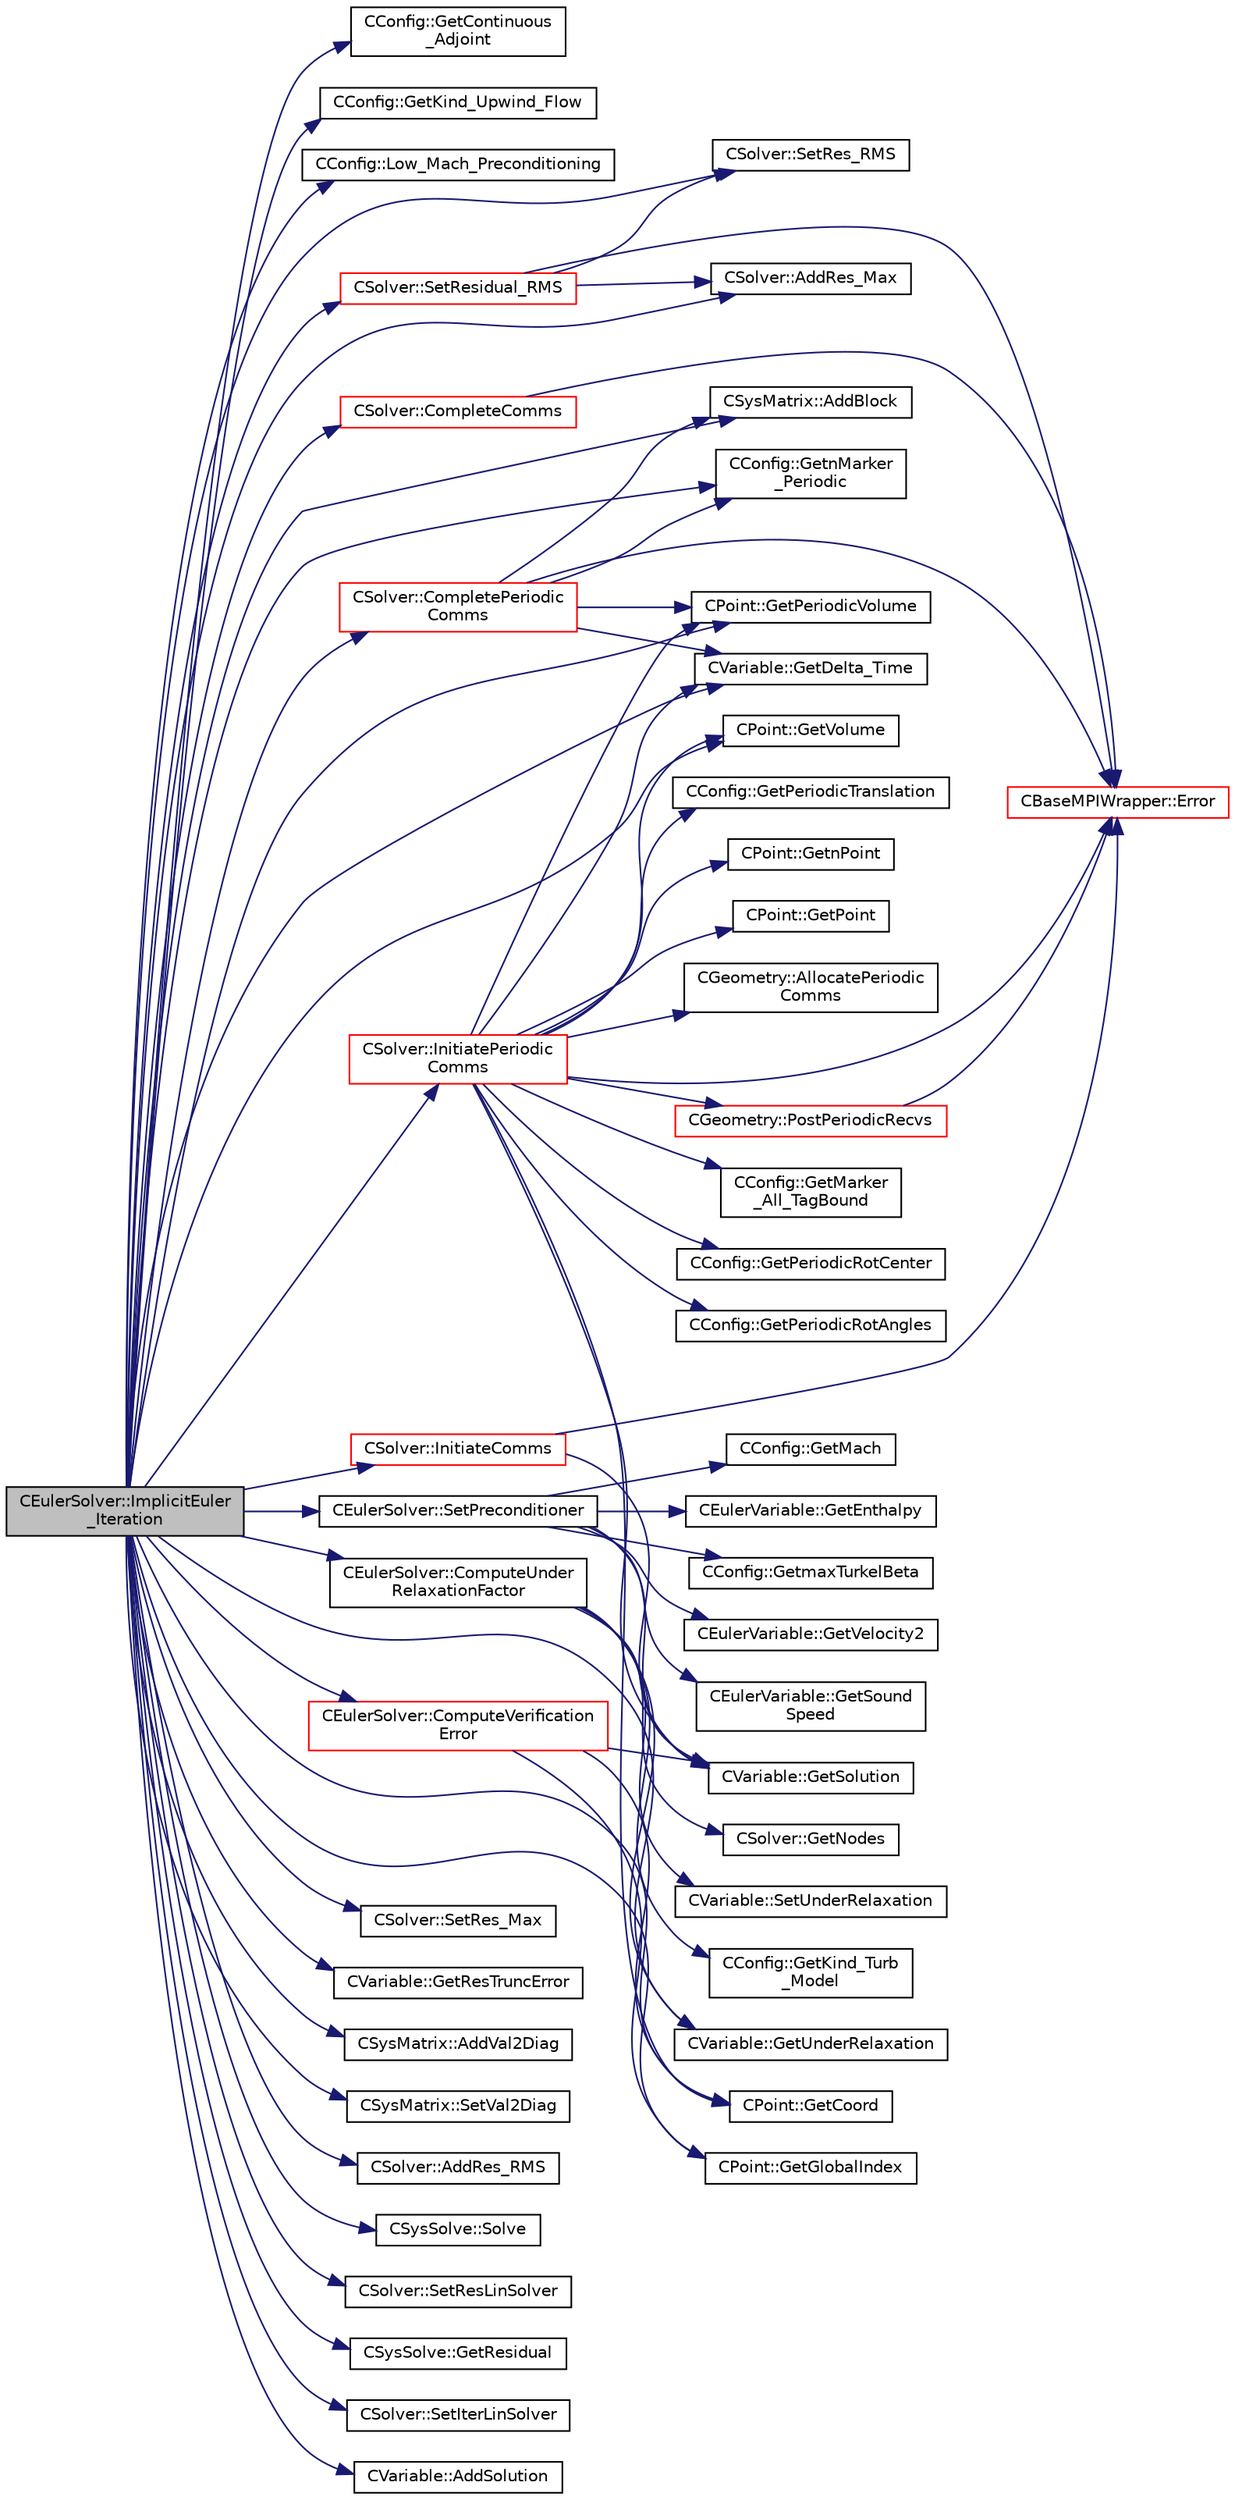 digraph "CEulerSolver::ImplicitEuler_Iteration"
{
  edge [fontname="Helvetica",fontsize="10",labelfontname="Helvetica",labelfontsize="10"];
  node [fontname="Helvetica",fontsize="10",shape=record];
  rankdir="LR";
  Node2012 [label="CEulerSolver::ImplicitEuler\l_Iteration",height=0.2,width=0.4,color="black", fillcolor="grey75", style="filled", fontcolor="black"];
  Node2012 -> Node2013 [color="midnightblue",fontsize="10",style="solid",fontname="Helvetica"];
  Node2013 [label="CConfig::GetContinuous\l_Adjoint",height=0.2,width=0.4,color="black", fillcolor="white", style="filled",URL="$class_c_config.html#a2917fd8eeb6a8bf275a3fc351aac2a5e",tooltip="Determines if problem is adjoint. "];
  Node2012 -> Node2014 [color="midnightblue",fontsize="10",style="solid",fontname="Helvetica"];
  Node2014 [label="CConfig::GetKind_Upwind_Flow",height=0.2,width=0.4,color="black", fillcolor="white", style="filled",URL="$class_c_config.html#a97f0506e4307fbc833adc0320a2a7df6",tooltip="Get the kind of upwind convective numerical scheme for the flow equations. "];
  Node2012 -> Node2015 [color="midnightblue",fontsize="10",style="solid",fontname="Helvetica"];
  Node2015 [label="CConfig::Low_Mach_Preconditioning",height=0.2,width=0.4,color="black", fillcolor="white", style="filled",URL="$class_c_config.html#a489d714796743ba3871cb863a11142ad",tooltip="Get information about the Low Mach Preconditioning. "];
  Node2012 -> Node2016 [color="midnightblue",fontsize="10",style="solid",fontname="Helvetica"];
  Node2016 [label="CSolver::SetRes_RMS",height=0.2,width=0.4,color="black", fillcolor="white", style="filled",URL="$class_c_solver.html#a6b74eb7a8bc01a4997c9844598f39d2f",tooltip="Set the maximal residual, this is useful for the convergence history. "];
  Node2012 -> Node2017 [color="midnightblue",fontsize="10",style="solid",fontname="Helvetica"];
  Node2017 [label="CSolver::SetRes_Max",height=0.2,width=0.4,color="black", fillcolor="white", style="filled",URL="$class_c_solver.html#adf14c8391575b286636b04e66f0b5ca7",tooltip="Set the maximal residual, this is useful for the convergence history. "];
  Node2012 -> Node2018 [color="midnightblue",fontsize="10",style="solid",fontname="Helvetica"];
  Node2018 [label="CVariable::GetResTruncError",height=0.2,width=0.4,color="black", fillcolor="white", style="filled",URL="$class_c_variable.html#a026747bfe251f06e2a37352eafbf71f4",tooltip="Get the truncation error. "];
  Node2012 -> Node2019 [color="midnightblue",fontsize="10",style="solid",fontname="Helvetica"];
  Node2019 [label="CPoint::GetVolume",height=0.2,width=0.4,color="black", fillcolor="white", style="filled",URL="$class_c_point.html#a3c526a15e767c7de9cf163800aa581e5",tooltip="Get area or volume of the control volume. "];
  Node2012 -> Node2020 [color="midnightblue",fontsize="10",style="solid",fontname="Helvetica"];
  Node2020 [label="CPoint::GetPeriodicVolume",height=0.2,width=0.4,color="black", fillcolor="white", style="filled",URL="$class_c_point.html#a2d3f78f1d6fc4783b1d8a0bd10100b38",tooltip="Get the missing component of area or volume for a control volume on a periodic marker. "];
  Node2012 -> Node2021 [color="midnightblue",fontsize="10",style="solid",fontname="Helvetica"];
  Node2021 [label="CVariable::GetDelta_Time",height=0.2,width=0.4,color="black", fillcolor="white", style="filled",URL="$class_c_variable.html#aef3ea2cd0a87d55835bb2bd332678489",tooltip="Get the value of the time step. "];
  Node2012 -> Node2022 [color="midnightblue",fontsize="10",style="solid",fontname="Helvetica"];
  Node2022 [label="CEulerSolver::SetPreconditioner",height=0.2,width=0.4,color="black", fillcolor="white", style="filled",URL="$class_c_euler_solver.html#ae6c3f6be0cc886b75ad9a8bfc41b52ec",tooltip="Compute the preconditioner for convergence acceleration by Roe-Turkel method. "];
  Node2022 -> Node2023 [color="midnightblue",fontsize="10",style="solid",fontname="Helvetica"];
  Node2023 [label="CConfig::GetmaxTurkelBeta",height=0.2,width=0.4,color="black", fillcolor="white", style="filled",URL="$class_c_config.html#ace023b432f4b4d33108b2bdf792728f5",tooltip="Get the minimum value of Beta for Roe-Turkel preconditioner. "];
  Node2022 -> Node2024 [color="midnightblue",fontsize="10",style="solid",fontname="Helvetica"];
  Node2024 [label="CEulerVariable::GetVelocity2",height=0.2,width=0.4,color="black", fillcolor="white", style="filled",URL="$class_c_euler_variable.html#a6ae41547bbd24f1c5106eb826477845b",tooltip="Get the norm 2 of the velocity. "];
  Node2022 -> Node2025 [color="midnightblue",fontsize="10",style="solid",fontname="Helvetica"];
  Node2025 [label="CEulerVariable::GetSound\lSpeed",height=0.2,width=0.4,color="black", fillcolor="white", style="filled",URL="$class_c_euler_variable.html#ab2b300dcf4067e7b996d7c9aaa02939f",tooltip="Get the speed of the sound. "];
  Node2022 -> Node2026 [color="midnightblue",fontsize="10",style="solid",fontname="Helvetica"];
  Node2026 [label="CConfig::GetMach",height=0.2,width=0.4,color="black", fillcolor="white", style="filled",URL="$class_c_config.html#a624138f0bb5ee7494459b8e25c5d6287",tooltip="Get the value of the Mach number (velocity divided by speed of sound). "];
  Node2022 -> Node2027 [color="midnightblue",fontsize="10",style="solid",fontname="Helvetica"];
  Node2027 [label="CVariable::GetSolution",height=0.2,width=0.4,color="black", fillcolor="white", style="filled",URL="$class_c_variable.html#a261483e39c23c1de7cb9aea7e917c121",tooltip="Get the solution. "];
  Node2022 -> Node2028 [color="midnightblue",fontsize="10",style="solid",fontname="Helvetica"];
  Node2028 [label="CEulerVariable::GetEnthalpy",height=0.2,width=0.4,color="black", fillcolor="white", style="filled",URL="$class_c_euler_variable.html#acaf8904fb43c0f0c8600c0da5b5397af",tooltip="Get the enthalpy of the flow. "];
  Node2012 -> Node2029 [color="midnightblue",fontsize="10",style="solid",fontname="Helvetica"];
  Node2029 [label="CSysMatrix::AddBlock",height=0.2,width=0.4,color="black", fillcolor="white", style="filled",URL="$class_c_sys_matrix.html#a85def3109e5aa5307268ca830a8f6522",tooltip="Adds the specified block to the sparse matrix. "];
  Node2012 -> Node2030 [color="midnightblue",fontsize="10",style="solid",fontname="Helvetica"];
  Node2030 [label="CSysMatrix::AddVal2Diag",height=0.2,width=0.4,color="black", fillcolor="white", style="filled",URL="$class_c_sys_matrix.html#ad230c61b0790b0bf25bba46a6711fc39",tooltip="Adds the specified value to the diagonal of the (i, i) subblock of the matrix-by-blocks structure..."];
  Node2012 -> Node2031 [color="midnightblue",fontsize="10",style="solid",fontname="Helvetica"];
  Node2031 [label="CSysMatrix::SetVal2Diag",height=0.2,width=0.4,color="black", fillcolor="white", style="filled",URL="$class_c_sys_matrix.html#a09cc02e9f653a7b84e6222663112b26d",tooltip="Sets the specified value to the diagonal of the (i, i) subblock of the matrix-by-blocks structure..."];
  Node2012 -> Node2032 [color="midnightblue",fontsize="10",style="solid",fontname="Helvetica"];
  Node2032 [label="CSolver::AddRes_RMS",height=0.2,width=0.4,color="black", fillcolor="white", style="filled",URL="$class_c_solver.html#a41bc448daf37985882cb2cf27ab1ffd4",tooltip="Adds the maximal residual, this is useful for the convergence history. "];
  Node2012 -> Node2033 [color="midnightblue",fontsize="10",style="solid",fontname="Helvetica"];
  Node2033 [label="CSolver::AddRes_Max",height=0.2,width=0.4,color="black", fillcolor="white", style="filled",URL="$class_c_solver.html#a8068067ba1b56173c95d4799bfb48d9e",tooltip="Adds the maximal residual, this is useful for the convergence history. "];
  Node2012 -> Node2034 [color="midnightblue",fontsize="10",style="solid",fontname="Helvetica"];
  Node2034 [label="CPoint::GetGlobalIndex",height=0.2,width=0.4,color="black", fillcolor="white", style="filled",URL="$class_c_point.html#ab546170a5a03ef210a75fc5531910050",tooltip="Get the global index in a parallel computation. "];
  Node2012 -> Node2035 [color="midnightblue",fontsize="10",style="solid",fontname="Helvetica"];
  Node2035 [label="CPoint::GetCoord",height=0.2,width=0.4,color="black", fillcolor="white", style="filled",URL="$class_c_point.html#a95fe081d22e96e190cb3edcbf0d6525f",tooltip="Get the coordinates dor the control volume. "];
  Node2012 -> Node2036 [color="midnightblue",fontsize="10",style="solid",fontname="Helvetica"];
  Node2036 [label="CSysSolve::Solve",height=0.2,width=0.4,color="black", fillcolor="white", style="filled",URL="$class_c_sys_solve.html#a47c0bf85c252de49cdb04f254c6b2d2f",tooltip="Solve the linear system using a Krylov subspace method. "];
  Node2012 -> Node2037 [color="midnightblue",fontsize="10",style="solid",fontname="Helvetica"];
  Node2037 [label="CSolver::SetResLinSolver",height=0.2,width=0.4,color="black", fillcolor="white", style="filled",URL="$class_c_solver.html#a57f38545147844c9c53bd419a9487904",tooltip="Set the final linear solver residual. "];
  Node2012 -> Node2038 [color="midnightblue",fontsize="10",style="solid",fontname="Helvetica"];
  Node2038 [label="CSysSolve::GetResidual",height=0.2,width=0.4,color="black", fillcolor="white", style="filled",URL="$class_c_sys_solve.html#a8309f4c3819dc3462a1ec6fc7a94bccc",tooltip="Get the final residual. "];
  Node2012 -> Node2039 [color="midnightblue",fontsize="10",style="solid",fontname="Helvetica"];
  Node2039 [label="CSolver::SetIterLinSolver",height=0.2,width=0.4,color="black", fillcolor="white", style="filled",URL="$class_c_solver.html#a4f948638416cf63651bfa204f286e00c",tooltip="Set number of linear solver iterations. "];
  Node2012 -> Node2040 [color="midnightblue",fontsize="10",style="solid",fontname="Helvetica"];
  Node2040 [label="CEulerSolver::ComputeUnder\lRelaxationFactor",height=0.2,width=0.4,color="black", fillcolor="white", style="filled",URL="$class_c_euler_solver.html#a9b18b41858c2aca89a75e82a89ef9bb0",tooltip="Compute a suitable under-relaxation parameter to limit the change in the solution variables over a no..."];
  Node2040 -> Node2027 [color="midnightblue",fontsize="10",style="solid",fontname="Helvetica"];
  Node2040 -> Node2041 [color="midnightblue",fontsize="10",style="solid",fontname="Helvetica"];
  Node2041 [label="CConfig::GetKind_Turb\l_Model",height=0.2,width=0.4,color="black", fillcolor="white", style="filled",URL="$class_c_config.html#a40aaed07fc5844d505d2c0b7076594d7",tooltip="Get the kind of the turbulence model. "];
  Node2040 -> Node2042 [color="midnightblue",fontsize="10",style="solid",fontname="Helvetica"];
  Node2042 [label="CSolver::GetNodes",height=0.2,width=0.4,color="black", fillcolor="white", style="filled",URL="$class_c_solver.html#af3198e52a2ea377bb765647b5e697197",tooltip="Allow outside access to the nodes of the solver, containing conservatives, primitives, etc. "];
  Node2040 -> Node2043 [color="midnightblue",fontsize="10",style="solid",fontname="Helvetica"];
  Node2043 [label="CVariable::GetUnderRelaxation",height=0.2,width=0.4,color="black", fillcolor="white", style="filled",URL="$class_c_variable.html#a1aa422dc178f8c0a2140c962cb0d6ac0",tooltip="Get the value of the under-relaxation parameter for the current control volume (CV). "];
  Node2040 -> Node2044 [color="midnightblue",fontsize="10",style="solid",fontname="Helvetica"];
  Node2044 [label="CVariable::SetUnderRelaxation",height=0.2,width=0.4,color="black", fillcolor="white", style="filled",URL="$class_c_variable.html#a9b8011eec0bc306643d276db7fd39413",tooltip="Set the value of the under-relaxation parameter for the current control volume (CV). "];
  Node2012 -> Node2045 [color="midnightblue",fontsize="10",style="solid",fontname="Helvetica"];
  Node2045 [label="CVariable::AddSolution",height=0.2,width=0.4,color="black", fillcolor="white", style="filled",URL="$class_c_variable.html#acb44f7d71d6e55b18bd008b704327f4a",tooltip="Add a value to the solution. "];
  Node2012 -> Node2043 [color="midnightblue",fontsize="10",style="solid",fontname="Helvetica"];
  Node2012 -> Node2046 [color="midnightblue",fontsize="10",style="solid",fontname="Helvetica"];
  Node2046 [label="CConfig::GetnMarker\l_Periodic",height=0.2,width=0.4,color="black", fillcolor="white", style="filled",URL="$class_c_config.html#acb987cc89f9d201ece1b664c2a2a594d",tooltip="Get the total number of periodic markers. "];
  Node2012 -> Node2047 [color="midnightblue",fontsize="10",style="solid",fontname="Helvetica"];
  Node2047 [label="CSolver::InitiatePeriodic\lComms",height=0.2,width=0.4,color="red", fillcolor="white", style="filled",URL="$class_c_solver.html#aab8e1cac165d11ef85d9dd5588b3ea03",tooltip="Routine to load a solver quantity into the data structures for MPI periodic communication and to laun..."];
  Node2047 -> Node2048 [color="midnightblue",fontsize="10",style="solid",fontname="Helvetica"];
  Node2048 [label="CBaseMPIWrapper::Error",height=0.2,width=0.4,color="red", fillcolor="white", style="filled",URL="$class_c_base_m_p_i_wrapper.html#a04457c47629bda56704e6a8804833eeb"];
  Node2047 -> Node2050 [color="midnightblue",fontsize="10",style="solid",fontname="Helvetica"];
  Node2050 [label="CGeometry::AllocatePeriodic\lComms",height=0.2,width=0.4,color="black", fillcolor="white", style="filled",URL="$class_c_geometry.html#a3c81679606eb3deaf3bd0c4294a80eae",tooltip="Routine to allocate buffers for periodic communications. Also called to dynamically reallocate if not..."];
  Node2047 -> Node2051 [color="midnightblue",fontsize="10",style="solid",fontname="Helvetica"];
  Node2051 [label="CGeometry::PostPeriodicRecvs",height=0.2,width=0.4,color="red", fillcolor="white", style="filled",URL="$class_c_geometry.html#af70a67a8eee173285714b2eb5b819f46",tooltip="Routine to launch non-blocking recvs only for all periodic communication with neighboring partitions..."];
  Node2051 -> Node2048 [color="midnightblue",fontsize="10",style="solid",fontname="Helvetica"];
  Node2047 -> Node2053 [color="midnightblue",fontsize="10",style="solid",fontname="Helvetica"];
  Node2053 [label="CConfig::GetMarker\l_All_TagBound",height=0.2,width=0.4,color="black", fillcolor="white", style="filled",URL="$class_c_config.html#a967e969a3beb24bb6e57d7036af003be",tooltip="Get the index of the surface defined in the geometry file. "];
  Node2047 -> Node2054 [color="midnightblue",fontsize="10",style="solid",fontname="Helvetica"];
  Node2054 [label="CConfig::GetPeriodicRotCenter",height=0.2,width=0.4,color="black", fillcolor="white", style="filled",URL="$class_c_config.html#a69c3c48e964a0d99ed7c0e73c679167a",tooltip="Center of rotation for a rotational periodic boundary. "];
  Node2047 -> Node2055 [color="midnightblue",fontsize="10",style="solid",fontname="Helvetica"];
  Node2055 [label="CConfig::GetPeriodicRotAngles",height=0.2,width=0.4,color="black", fillcolor="white", style="filled",URL="$class_c_config.html#a8b427e418c23b7e25da647fb21024098",tooltip="Angles of rotation for a rotational periodic boundary. "];
  Node2047 -> Node2056 [color="midnightblue",fontsize="10",style="solid",fontname="Helvetica"];
  Node2056 [label="CConfig::GetPeriodicTranslation",height=0.2,width=0.4,color="black", fillcolor="white", style="filled",URL="$class_c_config.html#a5e243bf56db6d47df20d342167350f32",tooltip="Translation vector for a rotational periodic boundary. "];
  Node2047 -> Node2019 [color="midnightblue",fontsize="10",style="solid",fontname="Helvetica"];
  Node2047 -> Node2020 [color="midnightblue",fontsize="10",style="solid",fontname="Helvetica"];
  Node2047 -> Node2057 [color="midnightblue",fontsize="10",style="solid",fontname="Helvetica"];
  Node2057 [label="CPoint::GetnPoint",height=0.2,width=0.4,color="black", fillcolor="white", style="filled",URL="$class_c_point.html#adbb78f3c01711ed0349897f845e3f2d8",tooltip="Get the number of points that compose the control volume. "];
  Node2047 -> Node2058 [color="midnightblue",fontsize="10",style="solid",fontname="Helvetica"];
  Node2058 [label="CPoint::GetPoint",height=0.2,width=0.4,color="black", fillcolor="white", style="filled",URL="$class_c_point.html#aab08fdab4e59c01d822afca5335a86af",tooltip="Get all the points that compose the control volume. "];
  Node2047 -> Node2021 [color="midnightblue",fontsize="10",style="solid",fontname="Helvetica"];
  Node2047 -> Node2027 [color="midnightblue",fontsize="10",style="solid",fontname="Helvetica"];
  Node2047 -> Node2035 [color="midnightblue",fontsize="10",style="solid",fontname="Helvetica"];
  Node2012 -> Node2077 [color="midnightblue",fontsize="10",style="solid",fontname="Helvetica"];
  Node2077 [label="CSolver::CompletePeriodic\lComms",height=0.2,width=0.4,color="red", fillcolor="white", style="filled",URL="$class_c_solver.html#a7e77df2076057995213de49d4ca2e7c7",tooltip="Routine to complete the set of non-blocking periodic communications launched by InitiatePeriodicComms..."];
  Node2077 -> Node2046 [color="midnightblue",fontsize="10",style="solid",fontname="Helvetica"];
  Node2077 -> Node2020 [color="midnightblue",fontsize="10",style="solid",fontname="Helvetica"];
  Node2077 -> Node2021 [color="midnightblue",fontsize="10",style="solid",fontname="Helvetica"];
  Node2077 -> Node2029 [color="midnightblue",fontsize="10",style="solid",fontname="Helvetica"];
  Node2077 -> Node2048 [color="midnightblue",fontsize="10",style="solid",fontname="Helvetica"];
  Node2012 -> Node2099 [color="midnightblue",fontsize="10",style="solid",fontname="Helvetica"];
  Node2099 [label="CSolver::InitiateComms",height=0.2,width=0.4,color="red", fillcolor="white", style="filled",URL="$class_c_solver.html#a68ef94bc50683bd1f1d750b4a8cb7351",tooltip="Routine to load a solver quantity into the data structures for MPI point-to-point communication and t..."];
  Node2099 -> Node2048 [color="midnightblue",fontsize="10",style="solid",fontname="Helvetica"];
  Node2099 -> Node2027 [color="midnightblue",fontsize="10",style="solid",fontname="Helvetica"];
  Node2012 -> Node2119 [color="midnightblue",fontsize="10",style="solid",fontname="Helvetica"];
  Node2119 [label="CSolver::CompleteComms",height=0.2,width=0.4,color="red", fillcolor="white", style="filled",URL="$class_c_solver.html#a8d3046ad54e177f0705a2bff99c1cf16",tooltip="Routine to complete the set of non-blocking communications launched by InitiateComms() and unpacking ..."];
  Node2119 -> Node2048 [color="midnightblue",fontsize="10",style="solid",fontname="Helvetica"];
  Node2012 -> Node2136 [color="midnightblue",fontsize="10",style="solid",fontname="Helvetica"];
  Node2136 [label="CSolver::SetResidual_RMS",height=0.2,width=0.4,color="red", fillcolor="white", style="filled",URL="$class_c_solver.html#a757fe316cc412bb18f1c6dff3beeb6b4",tooltip="Set the value of the max residual and RMS residual. "];
  Node2136 -> Node2048 [color="midnightblue",fontsize="10",style="solid",fontname="Helvetica"];
  Node2136 -> Node2016 [color="midnightblue",fontsize="10",style="solid",fontname="Helvetica"];
  Node2136 -> Node2033 [color="midnightblue",fontsize="10",style="solid",fontname="Helvetica"];
  Node2012 -> Node2147 [color="midnightblue",fontsize="10",style="solid",fontname="Helvetica"];
  Node2147 [label="CEulerSolver::ComputeVerification\lError",height=0.2,width=0.4,color="red", fillcolor="white", style="filled",URL="$class_c_euler_solver.html#a37498604753b1606c70ff04dddb707b3",tooltip="Compute the global error measures (L2, Linf) for verification cases. "];
  Node2147 -> Node2035 [color="midnightblue",fontsize="10",style="solid",fontname="Helvetica"];
  Node2147 -> Node2027 [color="midnightblue",fontsize="10",style="solid",fontname="Helvetica"];
  Node2147 -> Node2034 [color="midnightblue",fontsize="10",style="solid",fontname="Helvetica"];
}
